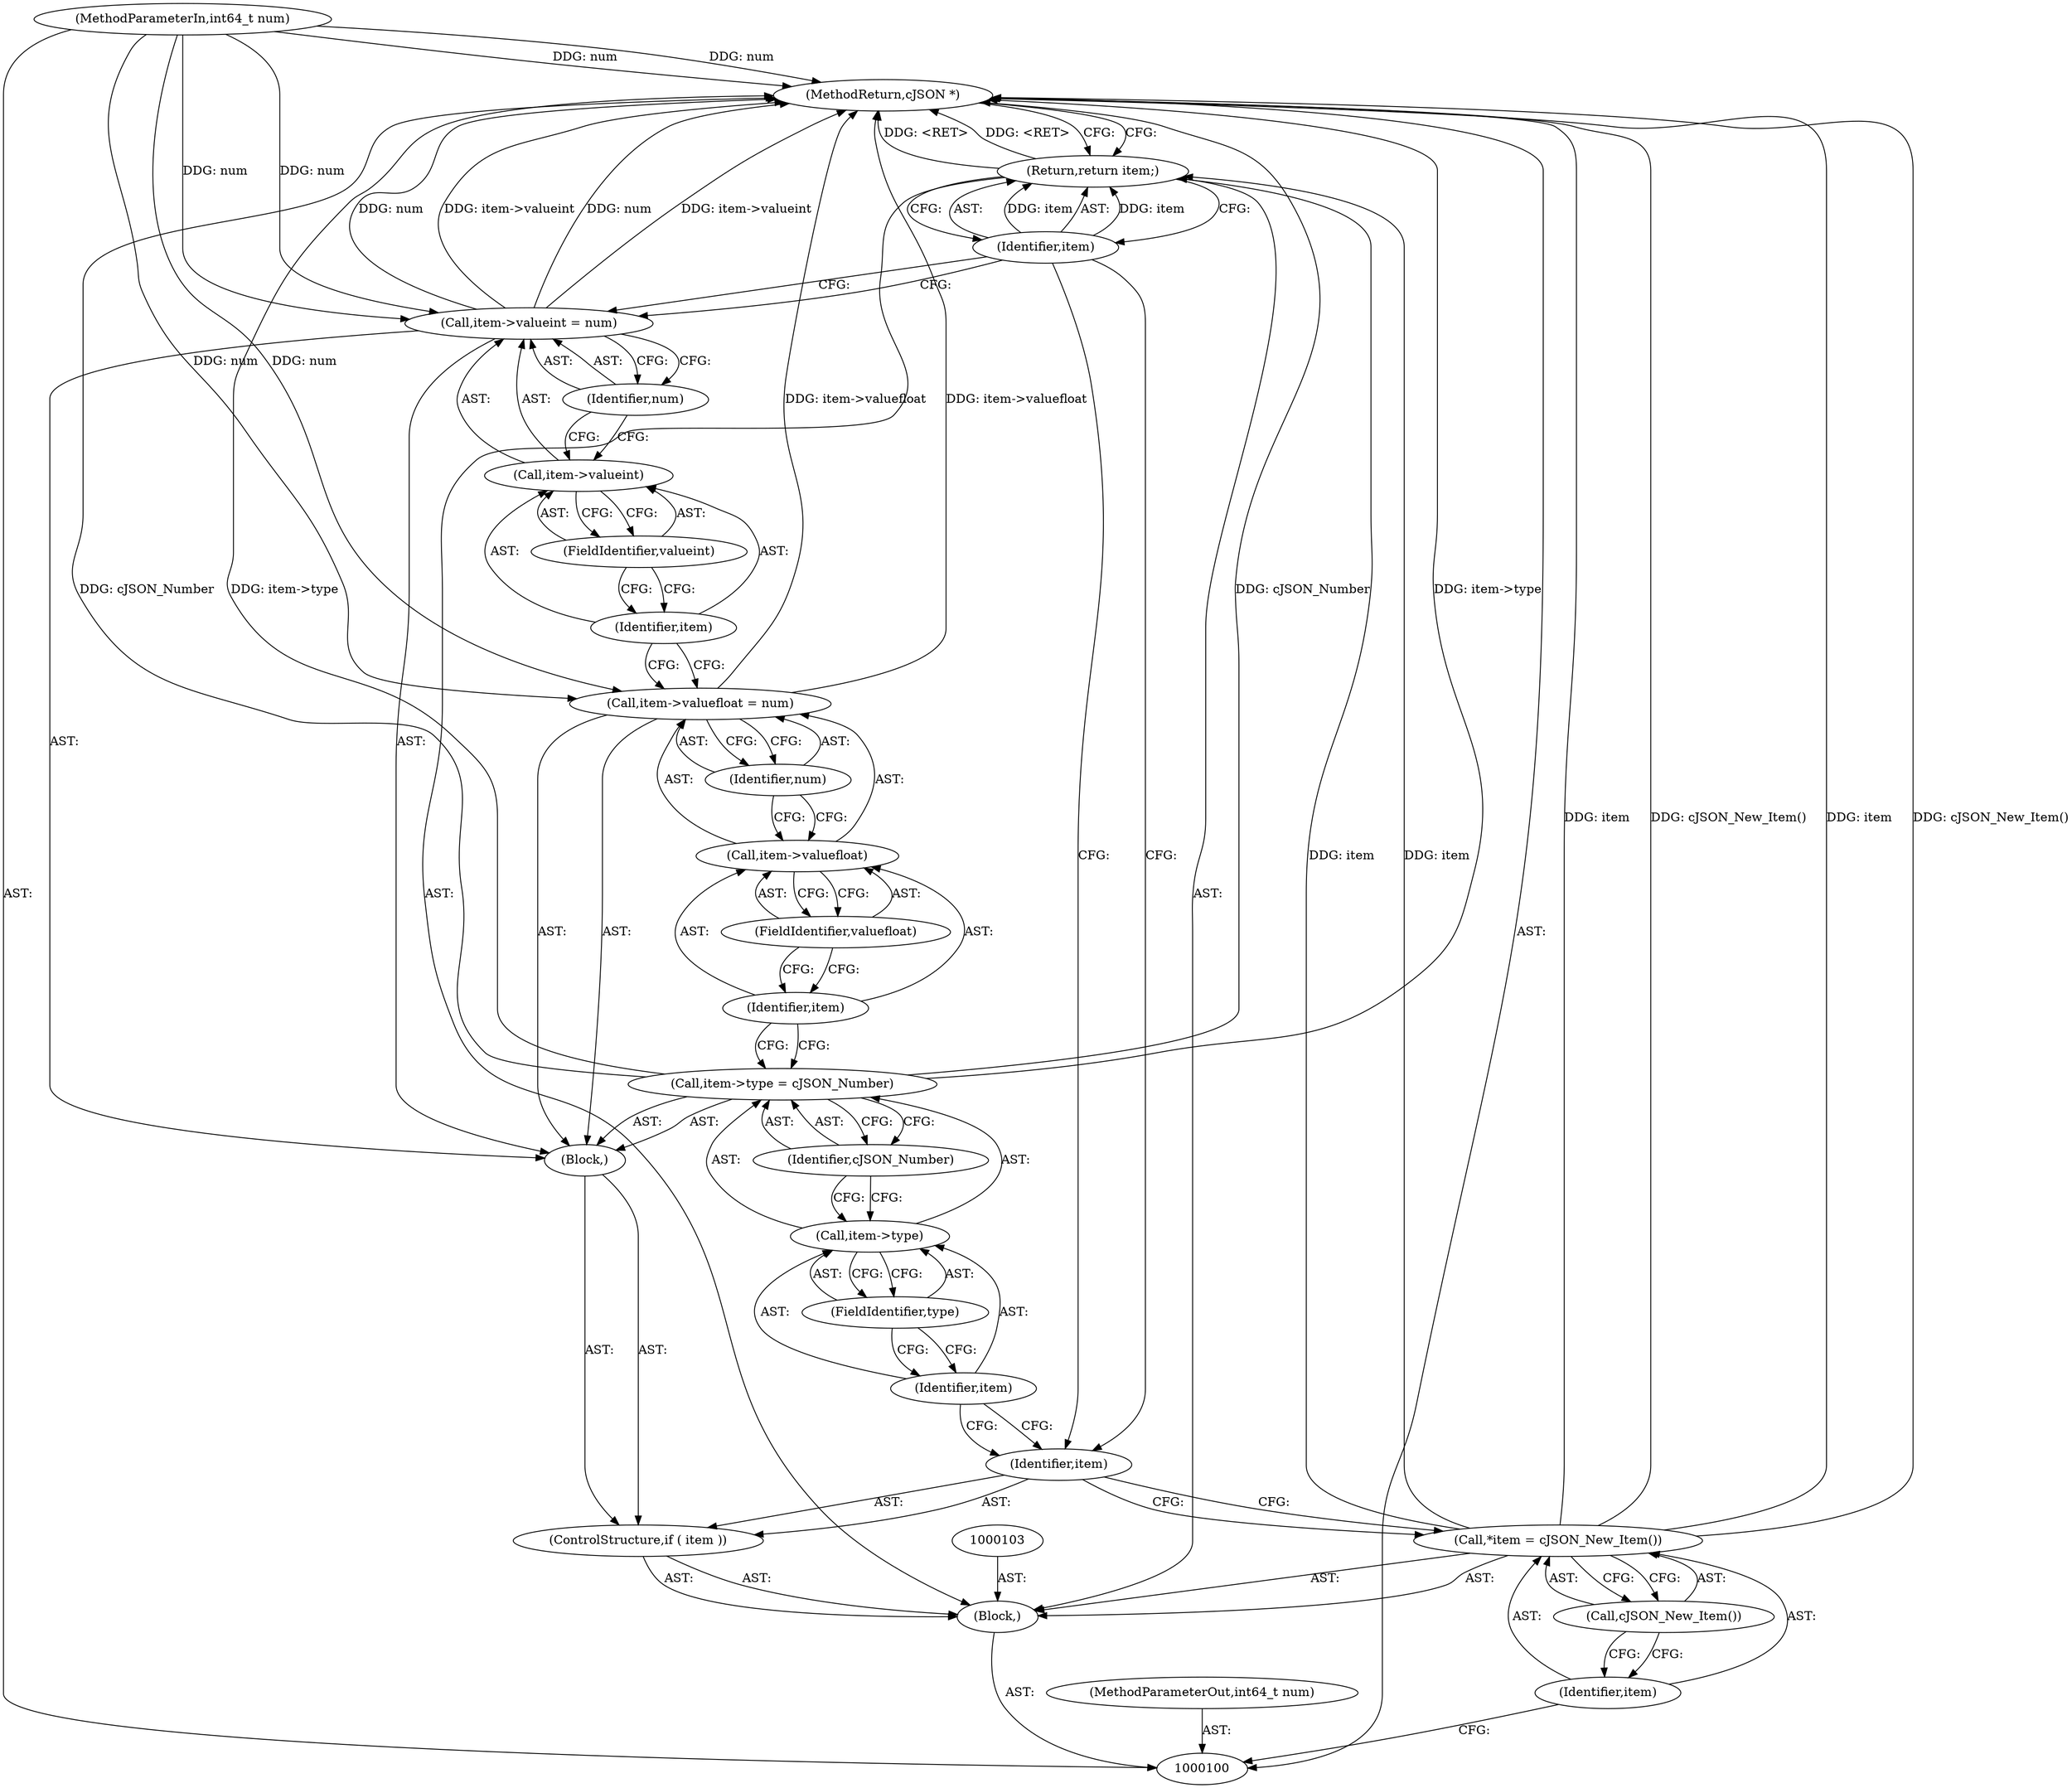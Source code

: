 digraph "1_iperf_91f2fa59e8ed80dfbf400add0164ee0e508e412a_8" {
"1000127" [label="(MethodReturn,cJSON *)"];
"1000101" [label="(MethodParameterIn,int64_t num)"];
"1000146" [label="(MethodParameterOut,int64_t num)"];
"1000102" [label="(Block,)"];
"1000106" [label="(Call,cJSON_New_Item())"];
"1000104" [label="(Call,*item = cJSON_New_Item())"];
"1000105" [label="(Identifier,item)"];
"1000107" [label="(ControlStructure,if ( item ))"];
"1000109" [label="(Block,)"];
"1000108" [label="(Identifier,item)"];
"1000114" [label="(Identifier,cJSON_Number)"];
"1000110" [label="(Call,item->type = cJSON_Number)"];
"1000111" [label="(Call,item->type)"];
"1000112" [label="(Identifier,item)"];
"1000113" [label="(FieldIdentifier,type)"];
"1000115" [label="(Call,item->valuefloat = num)"];
"1000116" [label="(Call,item->valuefloat)"];
"1000117" [label="(Identifier,item)"];
"1000119" [label="(Identifier,num)"];
"1000118" [label="(FieldIdentifier,valuefloat)"];
"1000124" [label="(Identifier,num)"];
"1000120" [label="(Call,item->valueint = num)"];
"1000121" [label="(Call,item->valueint)"];
"1000122" [label="(Identifier,item)"];
"1000123" [label="(FieldIdentifier,valueint)"];
"1000125" [label="(Return,return item;)"];
"1000126" [label="(Identifier,item)"];
"1000127" -> "1000100"  [label="AST: "];
"1000127" -> "1000125"  [label="CFG: "];
"1000104" -> "1000127"  [label="DDG: item"];
"1000104" -> "1000127"  [label="DDG: cJSON_New_Item()"];
"1000110" -> "1000127"  [label="DDG: cJSON_Number"];
"1000110" -> "1000127"  [label="DDG: item->type"];
"1000120" -> "1000127"  [label="DDG: num"];
"1000120" -> "1000127"  [label="DDG: item->valueint"];
"1000101" -> "1000127"  [label="DDG: num"];
"1000115" -> "1000127"  [label="DDG: item->valuefloat"];
"1000125" -> "1000127"  [label="DDG: <RET>"];
"1000101" -> "1000100"  [label="AST: "];
"1000101" -> "1000127"  [label="DDG: num"];
"1000101" -> "1000115"  [label="DDG: num"];
"1000101" -> "1000120"  [label="DDG: num"];
"1000146" -> "1000100"  [label="AST: "];
"1000102" -> "1000100"  [label="AST: "];
"1000103" -> "1000102"  [label="AST: "];
"1000104" -> "1000102"  [label="AST: "];
"1000107" -> "1000102"  [label="AST: "];
"1000125" -> "1000102"  [label="AST: "];
"1000106" -> "1000104"  [label="AST: "];
"1000106" -> "1000105"  [label="CFG: "];
"1000104" -> "1000106"  [label="CFG: "];
"1000104" -> "1000102"  [label="AST: "];
"1000104" -> "1000106"  [label="CFG: "];
"1000105" -> "1000104"  [label="AST: "];
"1000106" -> "1000104"  [label="AST: "];
"1000108" -> "1000104"  [label="CFG: "];
"1000104" -> "1000127"  [label="DDG: item"];
"1000104" -> "1000127"  [label="DDG: cJSON_New_Item()"];
"1000104" -> "1000125"  [label="DDG: item"];
"1000105" -> "1000104"  [label="AST: "];
"1000105" -> "1000100"  [label="CFG: "];
"1000106" -> "1000105"  [label="CFG: "];
"1000107" -> "1000102"  [label="AST: "];
"1000108" -> "1000107"  [label="AST: "];
"1000109" -> "1000107"  [label="AST: "];
"1000109" -> "1000107"  [label="AST: "];
"1000110" -> "1000109"  [label="AST: "];
"1000115" -> "1000109"  [label="AST: "];
"1000120" -> "1000109"  [label="AST: "];
"1000108" -> "1000107"  [label="AST: "];
"1000108" -> "1000104"  [label="CFG: "];
"1000112" -> "1000108"  [label="CFG: "];
"1000126" -> "1000108"  [label="CFG: "];
"1000114" -> "1000110"  [label="AST: "];
"1000114" -> "1000111"  [label="CFG: "];
"1000110" -> "1000114"  [label="CFG: "];
"1000110" -> "1000109"  [label="AST: "];
"1000110" -> "1000114"  [label="CFG: "];
"1000111" -> "1000110"  [label="AST: "];
"1000114" -> "1000110"  [label="AST: "];
"1000117" -> "1000110"  [label="CFG: "];
"1000110" -> "1000127"  [label="DDG: cJSON_Number"];
"1000110" -> "1000127"  [label="DDG: item->type"];
"1000111" -> "1000110"  [label="AST: "];
"1000111" -> "1000113"  [label="CFG: "];
"1000112" -> "1000111"  [label="AST: "];
"1000113" -> "1000111"  [label="AST: "];
"1000114" -> "1000111"  [label="CFG: "];
"1000112" -> "1000111"  [label="AST: "];
"1000112" -> "1000108"  [label="CFG: "];
"1000113" -> "1000112"  [label="CFG: "];
"1000113" -> "1000111"  [label="AST: "];
"1000113" -> "1000112"  [label="CFG: "];
"1000111" -> "1000113"  [label="CFG: "];
"1000115" -> "1000109"  [label="AST: "];
"1000115" -> "1000119"  [label="CFG: "];
"1000116" -> "1000115"  [label="AST: "];
"1000119" -> "1000115"  [label="AST: "];
"1000122" -> "1000115"  [label="CFG: "];
"1000115" -> "1000127"  [label="DDG: item->valuefloat"];
"1000101" -> "1000115"  [label="DDG: num"];
"1000116" -> "1000115"  [label="AST: "];
"1000116" -> "1000118"  [label="CFG: "];
"1000117" -> "1000116"  [label="AST: "];
"1000118" -> "1000116"  [label="AST: "];
"1000119" -> "1000116"  [label="CFG: "];
"1000117" -> "1000116"  [label="AST: "];
"1000117" -> "1000110"  [label="CFG: "];
"1000118" -> "1000117"  [label="CFG: "];
"1000119" -> "1000115"  [label="AST: "];
"1000119" -> "1000116"  [label="CFG: "];
"1000115" -> "1000119"  [label="CFG: "];
"1000118" -> "1000116"  [label="AST: "];
"1000118" -> "1000117"  [label="CFG: "];
"1000116" -> "1000118"  [label="CFG: "];
"1000124" -> "1000120"  [label="AST: "];
"1000124" -> "1000121"  [label="CFG: "];
"1000120" -> "1000124"  [label="CFG: "];
"1000120" -> "1000109"  [label="AST: "];
"1000120" -> "1000124"  [label="CFG: "];
"1000121" -> "1000120"  [label="AST: "];
"1000124" -> "1000120"  [label="AST: "];
"1000126" -> "1000120"  [label="CFG: "];
"1000120" -> "1000127"  [label="DDG: num"];
"1000120" -> "1000127"  [label="DDG: item->valueint"];
"1000101" -> "1000120"  [label="DDG: num"];
"1000121" -> "1000120"  [label="AST: "];
"1000121" -> "1000123"  [label="CFG: "];
"1000122" -> "1000121"  [label="AST: "];
"1000123" -> "1000121"  [label="AST: "];
"1000124" -> "1000121"  [label="CFG: "];
"1000122" -> "1000121"  [label="AST: "];
"1000122" -> "1000115"  [label="CFG: "];
"1000123" -> "1000122"  [label="CFG: "];
"1000123" -> "1000121"  [label="AST: "];
"1000123" -> "1000122"  [label="CFG: "];
"1000121" -> "1000123"  [label="CFG: "];
"1000125" -> "1000102"  [label="AST: "];
"1000125" -> "1000126"  [label="CFG: "];
"1000126" -> "1000125"  [label="AST: "];
"1000127" -> "1000125"  [label="CFG: "];
"1000125" -> "1000127"  [label="DDG: <RET>"];
"1000126" -> "1000125"  [label="DDG: item"];
"1000104" -> "1000125"  [label="DDG: item"];
"1000126" -> "1000125"  [label="AST: "];
"1000126" -> "1000120"  [label="CFG: "];
"1000126" -> "1000108"  [label="CFG: "];
"1000125" -> "1000126"  [label="CFG: "];
"1000126" -> "1000125"  [label="DDG: item"];
}

